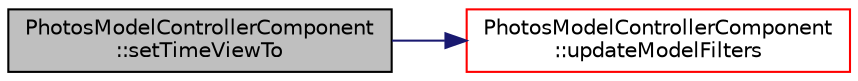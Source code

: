 digraph "PhotosModelControllerComponent::setTimeViewTo"
{
 // LATEX_PDF_SIZE
  edge [fontname="Helvetica",fontsize="10",labelfontname="Helvetica",labelfontsize="10"];
  node [fontname="Helvetica",fontsize="10",shape=record];
  rankdir="LR";
  Node1 [label="PhotosModelControllerComponent\l::setTimeViewTo",height=0.2,width=0.4,color="black", fillcolor="grey75", style="filled", fontcolor="black",tooltip=" "];
  Node1 -> Node2 [color="midnightblue",fontsize="10",style="solid",fontname="Helvetica"];
  Node2 [label="PhotosModelControllerComponent\l::updateModelFilters",height=0.2,width=0.4,color="red", fillcolor="white", style="filled",URL="$class_photos_model_controller_component.html#a94d710b210a425a062186efe0bf04238",tooltip=" "];
}
